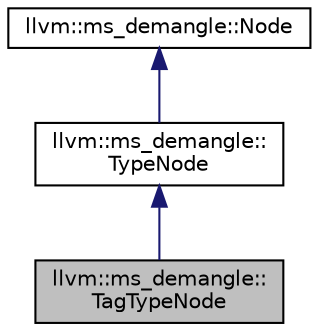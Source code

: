digraph "llvm::ms_demangle::TagTypeNode"
{
 // LATEX_PDF_SIZE
  bgcolor="transparent";
  edge [fontname="Helvetica",fontsize="10",labelfontname="Helvetica",labelfontsize="10"];
  node [fontname="Helvetica",fontsize="10",shape="box"];
  Node1 [label="llvm::ms_demangle::\lTagTypeNode",height=0.2,width=0.4,color="black", fillcolor="grey75", style="filled", fontcolor="black",tooltip=" "];
  Node2 -> Node1 [dir="back",color="midnightblue",fontsize="10",style="solid",fontname="Helvetica"];
  Node2 [label="llvm::ms_demangle::\lTypeNode",height=0.2,width=0.4,color="black",URL="$structllvm_1_1ms__demangle_1_1TypeNode.html",tooltip=" "];
  Node3 -> Node2 [dir="back",color="midnightblue",fontsize="10",style="solid",fontname="Helvetica"];
  Node3 [label="llvm::ms_demangle::Node",height=0.2,width=0.4,color="black",URL="$structllvm_1_1ms__demangle_1_1Node.html",tooltip=" "];
}
